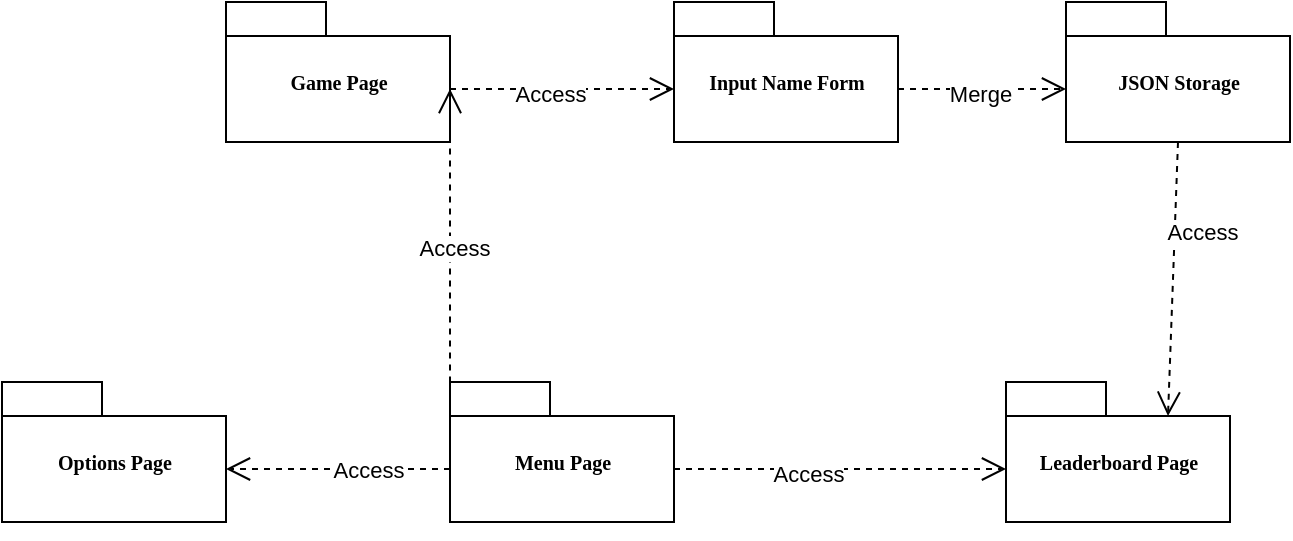 <mxfile version="24.2.2" type="device">
  <diagram name="Page-1" id="b5b7bab2-c9e2-2cf4-8b2a-24fd1a2a6d21">
    <mxGraphModel dx="1434" dy="772" grid="1" gridSize="10" guides="1" tooltips="1" connect="1" arrows="1" fold="1" page="1" pageScale="1" pageWidth="827" pageHeight="1169" background="none" math="0" shadow="0">
      <root>
        <mxCell id="0" />
        <mxCell id="1" parent="0" />
        <mxCell id="6e0c8c40b5770093-43" value="Menu Page" style="shape=folder;fontStyle=1;spacingTop=10;tabWidth=50;tabHeight=17;tabPosition=left;html=1;rounded=0;shadow=0;comic=0;labelBackgroundColor=none;strokeColor=#000000;strokeWidth=1;fillColor=#ffffff;fontFamily=Verdana;fontSize=10;fontColor=#000000;align=center;" parent="1" vertex="1">
          <mxGeometry x="592" y="490" width="112" height="70" as="geometry" />
        </mxCell>
        <mxCell id="6e0c8c40b5770093-44" value="Game Page" style="shape=folder;fontStyle=1;spacingTop=10;tabWidth=50;tabHeight=17;tabPosition=left;html=1;rounded=0;shadow=0;comic=0;labelBackgroundColor=none;strokeColor=#000000;strokeWidth=1;fillColor=#ffffff;fontFamily=Verdana;fontSize=10;fontColor=#000000;align=center;" parent="1" vertex="1">
          <mxGeometry x="480" y="300" width="112" height="70" as="geometry" />
        </mxCell>
        <mxCell id="6e0c8c40b5770093-61" style="edgeStyle=none;rounded=0;html=1;entryX=0;entryY=0;entryPerimeter=0;dashed=1;labelBackgroundColor=none;startFill=0;endArrow=open;endFill=0;endSize=10;fontFamily=Verdana;fontSize=10;entryDx=112;entryDy=43.5;exitX=0;exitY=0;exitDx=0;exitDy=30.25;exitPerimeter=0;" parent="1" source="6e0c8c40b5770093-43" target="6e0c8c40b5770093-44" edge="1">
          <mxGeometry relative="1" as="geometry">
            <mxPoint x="811.275" y="428.5" as="sourcePoint" />
            <mxPoint x="795.85" y="498.98" as="targetPoint" />
          </mxGeometry>
        </mxCell>
        <mxCell id="MUT1ArIslfG2jBay_hcq-9" value="Access" style="edgeLabel;html=1;align=center;verticalAlign=middle;resizable=0;points=[];" vertex="1" connectable="0" parent="6e0c8c40b5770093-61">
          <mxGeometry x="0.11" y="-2" relative="1" as="geometry">
            <mxPoint as="offset" />
          </mxGeometry>
        </mxCell>
        <mxCell id="MUT1ArIslfG2jBay_hcq-1" value="Input Name Form" style="shape=folder;fontStyle=1;spacingTop=10;tabWidth=50;tabHeight=17;tabPosition=left;html=1;rounded=0;shadow=0;comic=0;labelBackgroundColor=none;strokeColor=#000000;strokeWidth=1;fillColor=#ffffff;fontFamily=Verdana;fontSize=10;fontColor=#000000;align=center;" vertex="1" parent="1">
          <mxGeometry x="704" y="300" width="112" height="70" as="geometry" />
        </mxCell>
        <mxCell id="MUT1ArIslfG2jBay_hcq-2" value="Leaderboard Page" style="shape=folder;fontStyle=1;spacingTop=10;tabWidth=50;tabHeight=17;tabPosition=left;html=1;rounded=0;shadow=0;comic=0;labelBackgroundColor=none;strokeColor=#000000;strokeWidth=1;fillColor=#ffffff;fontFamily=Verdana;fontSize=10;fontColor=#000000;align=center;" vertex="1" parent="1">
          <mxGeometry x="870" y="490" width="112" height="70" as="geometry" />
        </mxCell>
        <mxCell id="MUT1ArIslfG2jBay_hcq-3" value="Options Page" style="shape=folder;fontStyle=1;spacingTop=10;tabWidth=50;tabHeight=17;tabPosition=left;html=1;rounded=0;shadow=0;comic=0;labelBackgroundColor=none;strokeColor=#000000;strokeWidth=1;fillColor=#ffffff;fontFamily=Verdana;fontSize=10;fontColor=#000000;align=center;" vertex="1" parent="1">
          <mxGeometry x="368" y="490" width="112" height="70" as="geometry" />
        </mxCell>
        <mxCell id="MUT1ArIslfG2jBay_hcq-4" style="edgeStyle=none;rounded=0;html=1;entryX=0;entryY=0;entryPerimeter=0;dashed=1;labelBackgroundColor=none;startFill=0;endArrow=open;endFill=0;endSize=10;fontFamily=Verdana;fontSize=10;entryDx=0;entryDy=43.5;exitX=0;exitY=0;exitDx=112;exitDy=43.5;exitPerimeter=0;" edge="1" parent="1" source="6e0c8c40b5770093-44" target="MUT1ArIslfG2jBay_hcq-1">
          <mxGeometry relative="1" as="geometry">
            <mxPoint x="670" y="540" as="sourcePoint" />
            <mxPoint x="602" y="354" as="targetPoint" />
          </mxGeometry>
        </mxCell>
        <mxCell id="MUT1ArIslfG2jBay_hcq-10" value="Access" style="edgeLabel;html=1;align=center;verticalAlign=middle;resizable=0;points=[];" vertex="1" connectable="0" parent="MUT1ArIslfG2jBay_hcq-4">
          <mxGeometry x="-0.362" y="-1" relative="1" as="geometry">
            <mxPoint x="14" y="1" as="offset" />
          </mxGeometry>
        </mxCell>
        <mxCell id="MUT1ArIslfG2jBay_hcq-6" value="JSON Storage" style="shape=folder;fontStyle=1;spacingTop=10;tabWidth=50;tabHeight=17;tabPosition=left;html=1;rounded=0;shadow=0;comic=0;labelBackgroundColor=none;strokeColor=#000000;strokeWidth=1;fillColor=#ffffff;fontFamily=Verdana;fontSize=10;fontColor=#000000;align=center;" vertex="1" parent="1">
          <mxGeometry x="900" y="300" width="112" height="70" as="geometry" />
        </mxCell>
        <mxCell id="MUT1ArIslfG2jBay_hcq-11" style="edgeStyle=none;rounded=0;html=1;entryX=0;entryY=0;entryPerimeter=0;dashed=1;labelBackgroundColor=none;startFill=0;endArrow=open;endFill=0;endSize=10;fontFamily=Verdana;fontSize=10;entryDx=0;entryDy=43.5;exitX=0;exitY=0;exitDx=112;exitDy=43.5;exitPerimeter=0;" edge="1" parent="1" source="MUT1ArIslfG2jBay_hcq-1" target="MUT1ArIslfG2jBay_hcq-6">
          <mxGeometry relative="1" as="geometry">
            <mxPoint x="850" y="430" as="sourcePoint" />
            <mxPoint x="988" y="430" as="targetPoint" />
          </mxGeometry>
        </mxCell>
        <mxCell id="MUT1ArIslfG2jBay_hcq-12" value="Merge" style="edgeLabel;html=1;align=center;verticalAlign=middle;resizable=0;points=[];" vertex="1" connectable="0" parent="MUT1ArIslfG2jBay_hcq-11">
          <mxGeometry x="-0.362" y="-1" relative="1" as="geometry">
            <mxPoint x="14" y="1" as="offset" />
          </mxGeometry>
        </mxCell>
        <mxCell id="MUT1ArIslfG2jBay_hcq-15" style="edgeStyle=none;rounded=0;html=1;entryX=0;entryY=0;entryPerimeter=0;dashed=1;labelBackgroundColor=none;startFill=0;endArrow=open;endFill=0;endSize=10;fontFamily=Verdana;fontSize=10;entryDx=81;entryDy=17;exitX=0.5;exitY=1;exitDx=0;exitDy=0;exitPerimeter=0;" edge="1" parent="1" source="MUT1ArIslfG2jBay_hcq-6" target="MUT1ArIslfG2jBay_hcq-2">
          <mxGeometry relative="1" as="geometry">
            <mxPoint x="980" y="390" as="sourcePoint" />
            <mxPoint x="1118" y="390" as="targetPoint" />
          </mxGeometry>
        </mxCell>
        <mxCell id="MUT1ArIslfG2jBay_hcq-16" value="Access" style="edgeLabel;html=1;align=center;verticalAlign=middle;resizable=0;points=[];" vertex="1" connectable="0" parent="MUT1ArIslfG2jBay_hcq-15">
          <mxGeometry x="-0.362" y="-1" relative="1" as="geometry">
            <mxPoint x="14" y="1" as="offset" />
          </mxGeometry>
        </mxCell>
        <mxCell id="MUT1ArIslfG2jBay_hcq-17" style="edgeStyle=none;rounded=0;html=1;entryX=0;entryY=0;entryPerimeter=0;dashed=1;labelBackgroundColor=none;startFill=0;endArrow=open;endFill=0;endSize=10;fontFamily=Verdana;fontSize=10;entryDx=0;entryDy=43.5;exitX=0;exitY=0;exitDx=112;exitDy=43.5;exitPerimeter=0;" edge="1" parent="1" source="6e0c8c40b5770093-43" target="MUT1ArIslfG2jBay_hcq-2">
          <mxGeometry relative="1" as="geometry">
            <mxPoint x="966" y="380" as="sourcePoint" />
            <mxPoint x="960" y="517" as="targetPoint" />
          </mxGeometry>
        </mxCell>
        <mxCell id="MUT1ArIslfG2jBay_hcq-18" value="Access" style="edgeLabel;html=1;align=center;verticalAlign=middle;resizable=0;points=[];" vertex="1" connectable="0" parent="MUT1ArIslfG2jBay_hcq-17">
          <mxGeometry x="-0.362" y="-1" relative="1" as="geometry">
            <mxPoint x="14" y="1" as="offset" />
          </mxGeometry>
        </mxCell>
        <mxCell id="MUT1ArIslfG2jBay_hcq-19" style="edgeStyle=none;rounded=0;html=1;entryX=0;entryY=0;entryPerimeter=0;dashed=1;labelBackgroundColor=none;startFill=0;endArrow=open;endFill=0;endSize=10;fontFamily=Verdana;fontSize=10;entryDx=112;entryDy=43.5;exitX=0;exitY=0;exitDx=0;exitDy=43.5;exitPerimeter=0;" edge="1" parent="1" source="6e0c8c40b5770093-43" target="MUT1ArIslfG2jBay_hcq-3">
          <mxGeometry relative="1" as="geometry">
            <mxPoint x="714" y="544" as="sourcePoint" />
            <mxPoint x="910" y="544" as="targetPoint" />
          </mxGeometry>
        </mxCell>
        <mxCell id="MUT1ArIslfG2jBay_hcq-20" value="Access" style="edgeLabel;html=1;align=center;verticalAlign=middle;resizable=0;points=[];" vertex="1" connectable="0" parent="MUT1ArIslfG2jBay_hcq-19">
          <mxGeometry x="-0.362" y="-1" relative="1" as="geometry">
            <mxPoint x="-6" y="1" as="offset" />
          </mxGeometry>
        </mxCell>
        <mxCell id="MUT1ArIslfG2jBay_hcq-21" style="edgeStyle=orthogonalEdgeStyle;rounded=0;orthogonalLoop=1;jettySize=auto;html=1;exitX=0.5;exitY=1;exitDx=0;exitDy=0;exitPerimeter=0;" edge="1" parent="1" source="MUT1ArIslfG2jBay_hcq-2" target="MUT1ArIslfG2jBay_hcq-2">
          <mxGeometry relative="1" as="geometry" />
        </mxCell>
      </root>
    </mxGraphModel>
  </diagram>
</mxfile>
